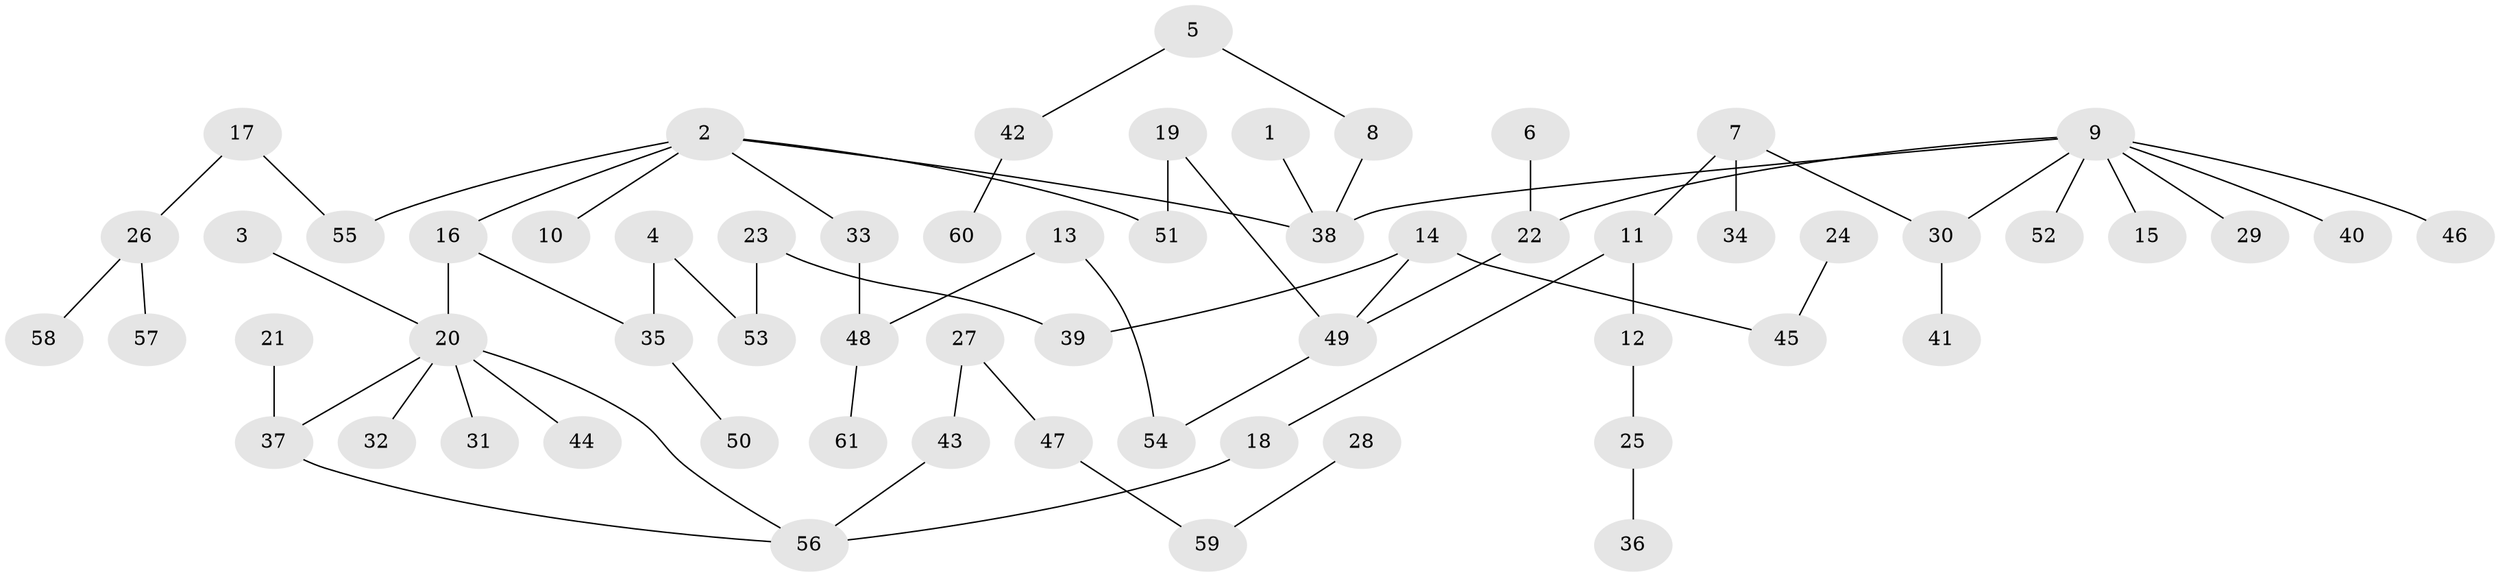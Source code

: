 // original degree distribution, {4: 0.09016393442622951, 5: 0.03278688524590164, 6: 0.00819672131147541, 9: 0.01639344262295082, 1: 0.48360655737704916, 3: 0.13934426229508196, 2: 0.22950819672131148}
// Generated by graph-tools (version 1.1) at 2025/36/03/04/25 23:36:10]
// undirected, 61 vertices, 65 edges
graph export_dot {
  node [color=gray90,style=filled];
  1;
  2;
  3;
  4;
  5;
  6;
  7;
  8;
  9;
  10;
  11;
  12;
  13;
  14;
  15;
  16;
  17;
  18;
  19;
  20;
  21;
  22;
  23;
  24;
  25;
  26;
  27;
  28;
  29;
  30;
  31;
  32;
  33;
  34;
  35;
  36;
  37;
  38;
  39;
  40;
  41;
  42;
  43;
  44;
  45;
  46;
  47;
  48;
  49;
  50;
  51;
  52;
  53;
  54;
  55;
  56;
  57;
  58;
  59;
  60;
  61;
  1 -- 38 [weight=1.0];
  2 -- 10 [weight=1.0];
  2 -- 16 [weight=1.0];
  2 -- 33 [weight=1.0];
  2 -- 38 [weight=1.0];
  2 -- 51 [weight=1.0];
  2 -- 55 [weight=1.0];
  3 -- 20 [weight=1.0];
  4 -- 35 [weight=1.0];
  4 -- 53 [weight=1.0];
  5 -- 8 [weight=1.0];
  5 -- 42 [weight=1.0];
  6 -- 22 [weight=1.0];
  7 -- 11 [weight=1.0];
  7 -- 30 [weight=1.0];
  7 -- 34 [weight=1.0];
  8 -- 38 [weight=1.0];
  9 -- 15 [weight=1.0];
  9 -- 22 [weight=1.0];
  9 -- 29 [weight=1.0];
  9 -- 30 [weight=1.0];
  9 -- 38 [weight=1.0];
  9 -- 40 [weight=1.0];
  9 -- 46 [weight=1.0];
  9 -- 52 [weight=1.0];
  11 -- 12 [weight=1.0];
  11 -- 18 [weight=1.0];
  12 -- 25 [weight=1.0];
  13 -- 48 [weight=1.0];
  13 -- 54 [weight=1.0];
  14 -- 39 [weight=1.0];
  14 -- 45 [weight=1.0];
  14 -- 49 [weight=1.0];
  16 -- 20 [weight=1.0];
  16 -- 35 [weight=1.0];
  17 -- 26 [weight=1.0];
  17 -- 55 [weight=1.0];
  18 -- 56 [weight=1.0];
  19 -- 49 [weight=1.0];
  19 -- 51 [weight=1.0];
  20 -- 31 [weight=1.0];
  20 -- 32 [weight=1.0];
  20 -- 37 [weight=1.0];
  20 -- 44 [weight=1.0];
  20 -- 56 [weight=1.0];
  21 -- 37 [weight=1.0];
  22 -- 49 [weight=1.0];
  23 -- 39 [weight=1.0];
  23 -- 53 [weight=1.0];
  24 -- 45 [weight=1.0];
  25 -- 36 [weight=1.0];
  26 -- 57 [weight=1.0];
  26 -- 58 [weight=1.0];
  27 -- 43 [weight=1.0];
  27 -- 47 [weight=1.0];
  28 -- 59 [weight=1.0];
  30 -- 41 [weight=1.0];
  33 -- 48 [weight=1.0];
  35 -- 50 [weight=1.0];
  37 -- 56 [weight=1.0];
  42 -- 60 [weight=1.0];
  43 -- 56 [weight=1.0];
  47 -- 59 [weight=1.0];
  48 -- 61 [weight=1.0];
  49 -- 54 [weight=1.0];
}
